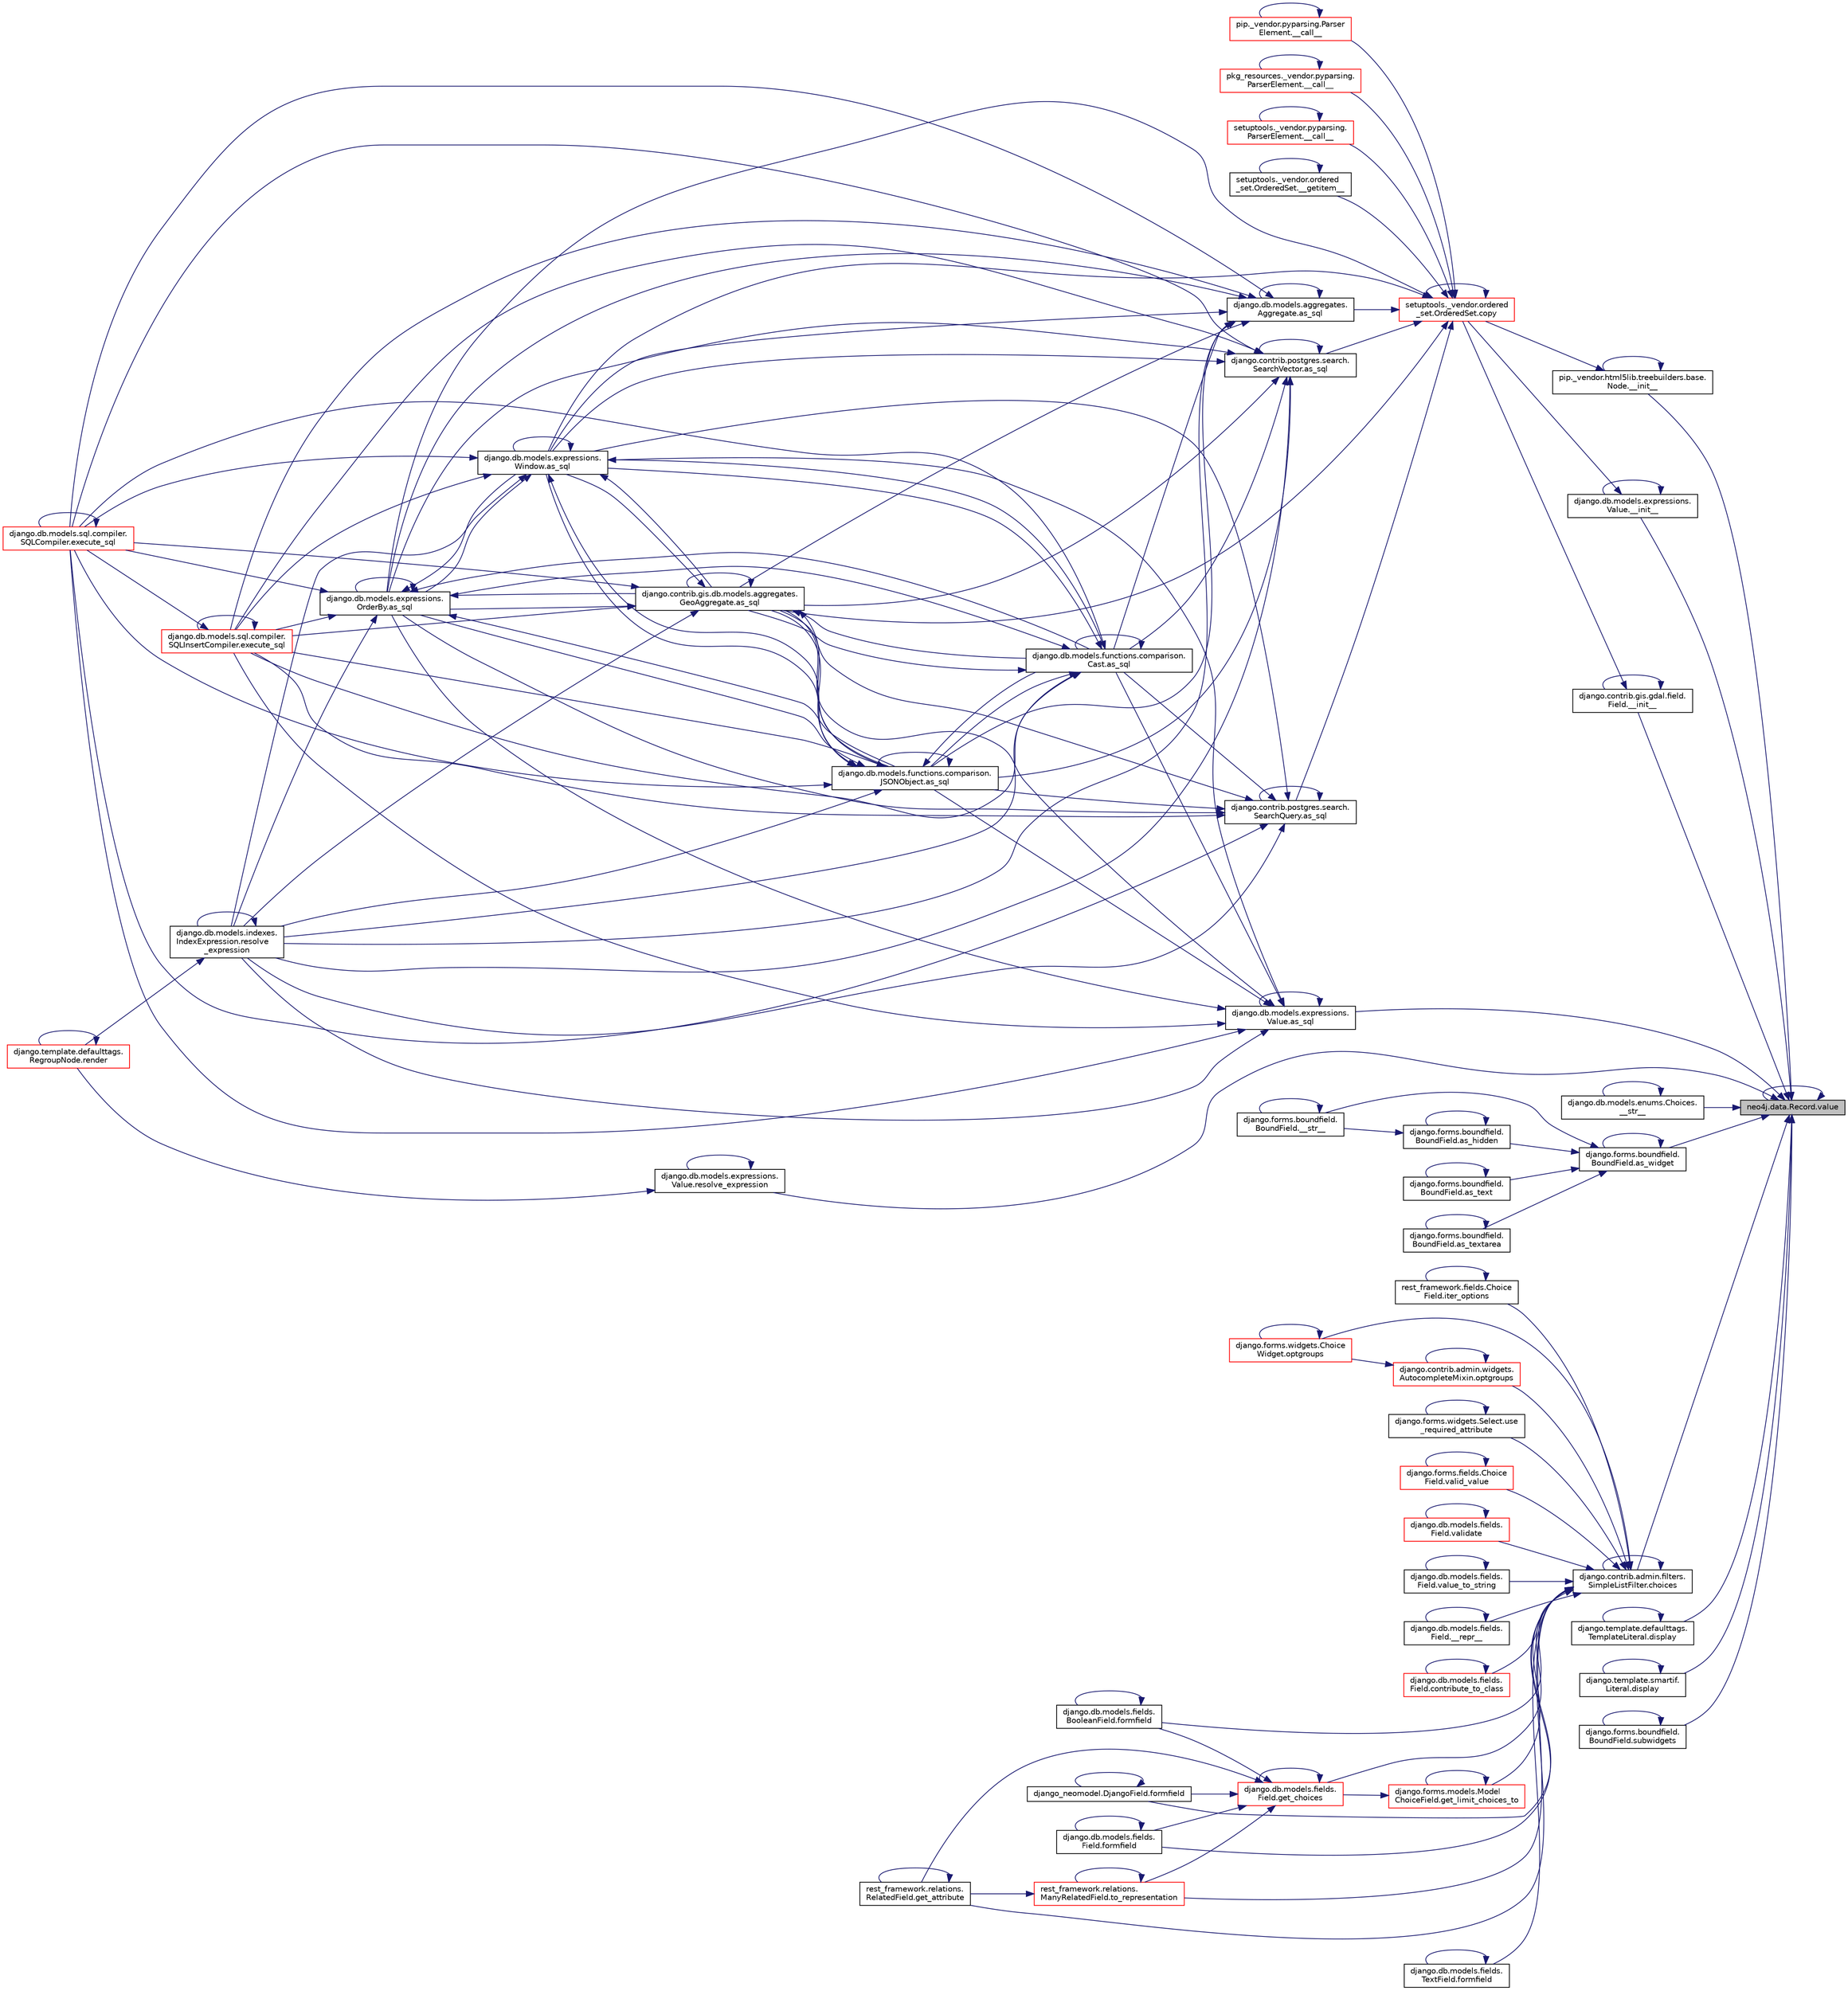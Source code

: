 digraph "neo4j.data.Record.value"
{
 // LATEX_PDF_SIZE
  edge [fontname="Helvetica",fontsize="10",labelfontname="Helvetica",labelfontsize="10"];
  node [fontname="Helvetica",fontsize="10",shape=record];
  rankdir="RL";
  Node1 [label="neo4j.data.Record.value",height=0.2,width=0.4,color="black", fillcolor="grey75", style="filled", fontcolor="black",tooltip=" "];
  Node1 -> Node2 [dir="back",color="midnightblue",fontsize="10",style="solid",fontname="Helvetica"];
  Node2 [label="django.contrib.gis.gdal.field.\lField.__init__",height=0.2,width=0.4,color="black", fillcolor="white", style="filled",URL="$d8/d65/classdjango_1_1contrib_1_1gis_1_1gdal_1_1field_1_1_field.html#a96f67c1998176e29fac02e002fdff997",tooltip=" "];
  Node2 -> Node2 [dir="back",color="midnightblue",fontsize="10",style="solid",fontname="Helvetica"];
  Node2 -> Node3 [dir="back",color="midnightblue",fontsize="10",style="solid",fontname="Helvetica"];
  Node3 [label="setuptools._vendor.ordered\l_set.OrderedSet.copy",height=0.2,width=0.4,color="red", fillcolor="white", style="filled",URL="$d0/d40/classsetuptools_1_1__vendor_1_1ordered__set_1_1_ordered_set.html#a84224c403039b9dac5d2794d85073053",tooltip=" "];
  Node3 -> Node4 [dir="back",color="midnightblue",fontsize="10",style="solid",fontname="Helvetica"];
  Node4 [label="pip._vendor.pyparsing.Parser\lElement.__call__",height=0.2,width=0.4,color="red", fillcolor="white", style="filled",URL="$df/d7f/classpip_1_1__vendor_1_1pyparsing_1_1_parser_element.html#ae345dfb10ea6a1e9c77120e86129ab16",tooltip=" "];
  Node4 -> Node4 [dir="back",color="midnightblue",fontsize="10",style="solid",fontname="Helvetica"];
  Node3 -> Node7 [dir="back",color="midnightblue",fontsize="10",style="solid",fontname="Helvetica"];
  Node7 [label="pkg_resources._vendor.pyparsing.\lParserElement.__call__",height=0.2,width=0.4,color="red", fillcolor="white", style="filled",URL="$de/df0/classpkg__resources_1_1__vendor_1_1pyparsing_1_1_parser_element.html#a43d9a7e720d29a80c49f63998712c9a5",tooltip=" "];
  Node7 -> Node7 [dir="back",color="midnightblue",fontsize="10",style="solid",fontname="Helvetica"];
  Node3 -> Node8 [dir="back",color="midnightblue",fontsize="10",style="solid",fontname="Helvetica"];
  Node8 [label="setuptools._vendor.pyparsing.\lParserElement.__call__",height=0.2,width=0.4,color="red", fillcolor="white", style="filled",URL="$d9/d25/classsetuptools_1_1__vendor_1_1pyparsing_1_1_parser_element.html#a7f154aa4d9339f88d2306325bf99b953",tooltip=" "];
  Node8 -> Node8 [dir="back",color="midnightblue",fontsize="10",style="solid",fontname="Helvetica"];
  Node3 -> Node9 [dir="back",color="midnightblue",fontsize="10",style="solid",fontname="Helvetica"];
  Node9 [label="setuptools._vendor.ordered\l_set.OrderedSet.__getitem__",height=0.2,width=0.4,color="black", fillcolor="white", style="filled",URL="$d0/d40/classsetuptools_1_1__vendor_1_1ordered__set_1_1_ordered_set.html#afa5d263824cc35374a0cf762672f68ae",tooltip=" "];
  Node9 -> Node9 [dir="back",color="midnightblue",fontsize="10",style="solid",fontname="Helvetica"];
  Node3 -> Node10 [dir="back",color="midnightblue",fontsize="10",style="solid",fontname="Helvetica"];
  Node10 [label="django.db.models.aggregates.\lAggregate.as_sql",height=0.2,width=0.4,color="black", fillcolor="white", style="filled",URL="$d7/d0c/classdjango_1_1db_1_1models_1_1aggregates_1_1_aggregate.html#a86af10d7994d4f7a535cb7476201db71",tooltip=" "];
  Node10 -> Node10 [dir="back",color="midnightblue",fontsize="10",style="solid",fontname="Helvetica"];
  Node10 -> Node11 [dir="back",color="midnightblue",fontsize="10",style="solid",fontname="Helvetica"];
  Node11 [label="django.db.models.functions.comparison.\lCast.as_sql",height=0.2,width=0.4,color="black", fillcolor="white", style="filled",URL="$dd/d3c/classdjango_1_1db_1_1models_1_1functions_1_1comparison_1_1_cast.html#a010e365ade29d50da0332d4f46b95cf0",tooltip=" "];
  Node11 -> Node11 [dir="back",color="midnightblue",fontsize="10",style="solid",fontname="Helvetica"];
  Node11 -> Node12 [dir="back",color="midnightblue",fontsize="10",style="solid",fontname="Helvetica"];
  Node12 [label="django.db.models.functions.comparison.\lJSONObject.as_sql",height=0.2,width=0.4,color="black", fillcolor="white", style="filled",URL="$db/d2f/classdjango_1_1db_1_1models_1_1functions_1_1comparison_1_1_j_s_o_n_object.html#a7ea48a9164c15f6c04fa1851987b0be4",tooltip=" "];
  Node12 -> Node11 [dir="back",color="midnightblue",fontsize="10",style="solid",fontname="Helvetica"];
  Node12 -> Node12 [dir="back",color="midnightblue",fontsize="10",style="solid",fontname="Helvetica"];
  Node12 -> Node13 [dir="back",color="midnightblue",fontsize="10",style="solid",fontname="Helvetica"];
  Node13 [label="django.contrib.gis.db.models.aggregates.\lGeoAggregate.as_sql",height=0.2,width=0.4,color="black", fillcolor="white", style="filled",URL="$df/dbe/classdjango_1_1contrib_1_1gis_1_1db_1_1models_1_1aggregates_1_1_geo_aggregate.html#a129bfb83cb8d965d40be63e974594fa7",tooltip=" "];
  Node13 -> Node11 [dir="back",color="midnightblue",fontsize="10",style="solid",fontname="Helvetica"];
  Node13 -> Node12 [dir="back",color="midnightblue",fontsize="10",style="solid",fontname="Helvetica"];
  Node13 -> Node13 [dir="back",color="midnightblue",fontsize="10",style="solid",fontname="Helvetica"];
  Node13 -> Node14 [dir="back",color="midnightblue",fontsize="10",style="solid",fontname="Helvetica"];
  Node14 [label="django.db.models.expressions.\lWindow.as_sql",height=0.2,width=0.4,color="black", fillcolor="white", style="filled",URL="$d6/d1c/classdjango_1_1db_1_1models_1_1expressions_1_1_window.html#a2a81a422e2884ef2026394b0f83416dc",tooltip=" "];
  Node14 -> Node11 [dir="back",color="midnightblue",fontsize="10",style="solid",fontname="Helvetica"];
  Node14 -> Node12 [dir="back",color="midnightblue",fontsize="10",style="solid",fontname="Helvetica"];
  Node14 -> Node13 [dir="back",color="midnightblue",fontsize="10",style="solid",fontname="Helvetica"];
  Node14 -> Node14 [dir="back",color="midnightblue",fontsize="10",style="solid",fontname="Helvetica"];
  Node14 -> Node15 [dir="back",color="midnightblue",fontsize="10",style="solid",fontname="Helvetica"];
  Node15 [label="django.db.models.expressions.\lOrderBy.as_sql",height=0.2,width=0.4,color="black", fillcolor="white", style="filled",URL="$da/d4d/classdjango_1_1db_1_1models_1_1expressions_1_1_order_by.html#a343064ad7cfdac310e95fd997ee6d4cc",tooltip=" "];
  Node15 -> Node11 [dir="back",color="midnightblue",fontsize="10",style="solid",fontname="Helvetica"];
  Node15 -> Node12 [dir="back",color="midnightblue",fontsize="10",style="solid",fontname="Helvetica"];
  Node15 -> Node13 [dir="back",color="midnightblue",fontsize="10",style="solid",fontname="Helvetica"];
  Node15 -> Node14 [dir="back",color="midnightblue",fontsize="10",style="solid",fontname="Helvetica"];
  Node15 -> Node15 [dir="back",color="midnightblue",fontsize="10",style="solid",fontname="Helvetica"];
  Node15 -> Node16 [dir="back",color="midnightblue",fontsize="10",style="solid",fontname="Helvetica"];
  Node16 [label="django.db.models.sql.compiler.\lSQLCompiler.execute_sql",height=0.2,width=0.4,color="red", fillcolor="white", style="filled",URL="$df/de2/classdjango_1_1db_1_1models_1_1sql_1_1compiler_1_1_s_q_l_compiler.html#a2547088c51124a0d09620d04cf56b050",tooltip=" "];
  Node16 -> Node16 [dir="back",color="midnightblue",fontsize="10",style="solid",fontname="Helvetica"];
  Node15 -> Node19 [dir="back",color="midnightblue",fontsize="10",style="solid",fontname="Helvetica"];
  Node19 [label="django.db.models.sql.compiler.\lSQLInsertCompiler.execute_sql",height=0.2,width=0.4,color="red", fillcolor="white", style="filled",URL="$dd/daa/classdjango_1_1db_1_1models_1_1sql_1_1compiler_1_1_s_q_l_insert_compiler.html#a2ebda5346b92962b6ac5ca8234bfeb42",tooltip=" "];
  Node19 -> Node16 [dir="back",color="midnightblue",fontsize="10",style="solid",fontname="Helvetica"];
  Node19 -> Node19 [dir="back",color="midnightblue",fontsize="10",style="solid",fontname="Helvetica"];
  Node15 -> Node20 [dir="back",color="midnightblue",fontsize="10",style="solid",fontname="Helvetica"];
  Node20 [label="django.db.models.indexes.\lIndexExpression.resolve\l_expression",height=0.2,width=0.4,color="black", fillcolor="white", style="filled",URL="$df/d4f/classdjango_1_1db_1_1models_1_1indexes_1_1_index_expression.html#ae39ac90454fba3ff53ac2d342cd5feea",tooltip=" "];
  Node20 -> Node21 [dir="back",color="midnightblue",fontsize="10",style="solid",fontname="Helvetica"];
  Node21 [label="django.template.defaulttags.\lRegroupNode.render",height=0.2,width=0.4,color="red", fillcolor="white", style="filled",URL="$da/d86/classdjango_1_1template_1_1defaulttags_1_1_regroup_node.html#a301b8a2fd8a69d413de73aa3065f73c6",tooltip=" "];
  Node21 -> Node21 [dir="back",color="midnightblue",fontsize="10",style="solid",fontname="Helvetica"];
  Node20 -> Node20 [dir="back",color="midnightblue",fontsize="10",style="solid",fontname="Helvetica"];
  Node14 -> Node16 [dir="back",color="midnightblue",fontsize="10",style="solid",fontname="Helvetica"];
  Node14 -> Node19 [dir="back",color="midnightblue",fontsize="10",style="solid",fontname="Helvetica"];
  Node14 -> Node20 [dir="back",color="midnightblue",fontsize="10",style="solid",fontname="Helvetica"];
  Node13 -> Node15 [dir="back",color="midnightblue",fontsize="10",style="solid",fontname="Helvetica"];
  Node13 -> Node16 [dir="back",color="midnightblue",fontsize="10",style="solid",fontname="Helvetica"];
  Node13 -> Node19 [dir="back",color="midnightblue",fontsize="10",style="solid",fontname="Helvetica"];
  Node13 -> Node20 [dir="back",color="midnightblue",fontsize="10",style="solid",fontname="Helvetica"];
  Node12 -> Node14 [dir="back",color="midnightblue",fontsize="10",style="solid",fontname="Helvetica"];
  Node12 -> Node15 [dir="back",color="midnightblue",fontsize="10",style="solid",fontname="Helvetica"];
  Node12 -> Node16 [dir="back",color="midnightblue",fontsize="10",style="solid",fontname="Helvetica"];
  Node12 -> Node19 [dir="back",color="midnightblue",fontsize="10",style="solid",fontname="Helvetica"];
  Node12 -> Node20 [dir="back",color="midnightblue",fontsize="10",style="solid",fontname="Helvetica"];
  Node11 -> Node13 [dir="back",color="midnightblue",fontsize="10",style="solid",fontname="Helvetica"];
  Node11 -> Node14 [dir="back",color="midnightblue",fontsize="10",style="solid",fontname="Helvetica"];
  Node11 -> Node15 [dir="back",color="midnightblue",fontsize="10",style="solid",fontname="Helvetica"];
  Node11 -> Node16 [dir="back",color="midnightblue",fontsize="10",style="solid",fontname="Helvetica"];
  Node11 -> Node19 [dir="back",color="midnightblue",fontsize="10",style="solid",fontname="Helvetica"];
  Node11 -> Node20 [dir="back",color="midnightblue",fontsize="10",style="solid",fontname="Helvetica"];
  Node10 -> Node12 [dir="back",color="midnightblue",fontsize="10",style="solid",fontname="Helvetica"];
  Node10 -> Node13 [dir="back",color="midnightblue",fontsize="10",style="solid",fontname="Helvetica"];
  Node10 -> Node14 [dir="back",color="midnightblue",fontsize="10",style="solid",fontname="Helvetica"];
  Node10 -> Node15 [dir="back",color="midnightblue",fontsize="10",style="solid",fontname="Helvetica"];
  Node10 -> Node16 [dir="back",color="midnightblue",fontsize="10",style="solid",fontname="Helvetica"];
  Node10 -> Node19 [dir="back",color="midnightblue",fontsize="10",style="solid",fontname="Helvetica"];
  Node10 -> Node20 [dir="back",color="midnightblue",fontsize="10",style="solid",fontname="Helvetica"];
  Node3 -> Node13 [dir="back",color="midnightblue",fontsize="10",style="solid",fontname="Helvetica"];
  Node3 -> Node24 [dir="back",color="midnightblue",fontsize="10",style="solid",fontname="Helvetica"];
  Node24 [label="django.contrib.postgres.search.\lSearchVector.as_sql",height=0.2,width=0.4,color="black", fillcolor="white", style="filled",URL="$d3/d9b/classdjango_1_1contrib_1_1postgres_1_1search_1_1_search_vector.html#a20b770d5d88a5d8d2c6b3f60feb66e07",tooltip=" "];
  Node24 -> Node11 [dir="back",color="midnightblue",fontsize="10",style="solid",fontname="Helvetica"];
  Node24 -> Node12 [dir="back",color="midnightblue",fontsize="10",style="solid",fontname="Helvetica"];
  Node24 -> Node13 [dir="back",color="midnightblue",fontsize="10",style="solid",fontname="Helvetica"];
  Node24 -> Node24 [dir="back",color="midnightblue",fontsize="10",style="solid",fontname="Helvetica"];
  Node24 -> Node14 [dir="back",color="midnightblue",fontsize="10",style="solid",fontname="Helvetica"];
  Node24 -> Node15 [dir="back",color="midnightblue",fontsize="10",style="solid",fontname="Helvetica"];
  Node24 -> Node16 [dir="back",color="midnightblue",fontsize="10",style="solid",fontname="Helvetica"];
  Node24 -> Node19 [dir="back",color="midnightblue",fontsize="10",style="solid",fontname="Helvetica"];
  Node24 -> Node20 [dir="back",color="midnightblue",fontsize="10",style="solid",fontname="Helvetica"];
  Node3 -> Node25 [dir="back",color="midnightblue",fontsize="10",style="solid",fontname="Helvetica"];
  Node25 [label="django.contrib.postgres.search.\lSearchQuery.as_sql",height=0.2,width=0.4,color="black", fillcolor="white", style="filled",URL="$d4/d5f/classdjango_1_1contrib_1_1postgres_1_1search_1_1_search_query.html#a08057a93d8da31c23329543b1d429539",tooltip=" "];
  Node25 -> Node11 [dir="back",color="midnightblue",fontsize="10",style="solid",fontname="Helvetica"];
  Node25 -> Node12 [dir="back",color="midnightblue",fontsize="10",style="solid",fontname="Helvetica"];
  Node25 -> Node13 [dir="back",color="midnightblue",fontsize="10",style="solid",fontname="Helvetica"];
  Node25 -> Node25 [dir="back",color="midnightblue",fontsize="10",style="solid",fontname="Helvetica"];
  Node25 -> Node14 [dir="back",color="midnightblue",fontsize="10",style="solid",fontname="Helvetica"];
  Node25 -> Node15 [dir="back",color="midnightblue",fontsize="10",style="solid",fontname="Helvetica"];
  Node25 -> Node16 [dir="back",color="midnightblue",fontsize="10",style="solid",fontname="Helvetica"];
  Node25 -> Node19 [dir="back",color="midnightblue",fontsize="10",style="solid",fontname="Helvetica"];
  Node25 -> Node20 [dir="back",color="midnightblue",fontsize="10",style="solid",fontname="Helvetica"];
  Node3 -> Node14 [dir="back",color="midnightblue",fontsize="10",style="solid",fontname="Helvetica"];
  Node3 -> Node15 [dir="back",color="midnightblue",fontsize="10",style="solid",fontname="Helvetica"];
  Node3 -> Node3 [dir="back",color="midnightblue",fontsize="10",style="solid",fontname="Helvetica"];
  Node1 -> Node556 [dir="back",color="midnightblue",fontsize="10",style="solid",fontname="Helvetica"];
  Node556 [label="pip._vendor.html5lib.treebuilders.base.\lNode.__init__",height=0.2,width=0.4,color="black", fillcolor="white", style="filled",URL="$d3/dfb/classpip_1_1__vendor_1_1html5lib_1_1treebuilders_1_1base_1_1_node.html#a9f688f4137f5f849e309ff56dfb7c307",tooltip=" "];
  Node556 -> Node556 [dir="back",color="midnightblue",fontsize="10",style="solid",fontname="Helvetica"];
  Node556 -> Node3 [dir="back",color="midnightblue",fontsize="10",style="solid",fontname="Helvetica"];
  Node1 -> Node557 [dir="back",color="midnightblue",fontsize="10",style="solid",fontname="Helvetica"];
  Node557 [label="django.db.models.expressions.\lValue.__init__",height=0.2,width=0.4,color="black", fillcolor="white", style="filled",URL="$d7/d08/classdjango_1_1db_1_1models_1_1expressions_1_1_value.html#acaffeacf7a048e264e01a40d233d7a9a",tooltip=" "];
  Node557 -> Node557 [dir="back",color="midnightblue",fontsize="10",style="solid",fontname="Helvetica"];
  Node557 -> Node3 [dir="back",color="midnightblue",fontsize="10",style="solid",fontname="Helvetica"];
  Node1 -> Node558 [dir="back",color="midnightblue",fontsize="10",style="solid",fontname="Helvetica"];
  Node558 [label="django.db.models.enums.Choices.\l__str__",height=0.2,width=0.4,color="black", fillcolor="white", style="filled",URL="$d1/de2/classdjango_1_1db_1_1models_1_1enums_1_1_choices.html#a5a9c9694f39ad650eca550c1f9857565",tooltip=" "];
  Node558 -> Node558 [dir="back",color="midnightblue",fontsize="10",style="solid",fontname="Helvetica"];
  Node1 -> Node559 [dir="back",color="midnightblue",fontsize="10",style="solid",fontname="Helvetica"];
  Node559 [label="django.db.models.expressions.\lValue.as_sql",height=0.2,width=0.4,color="black", fillcolor="white", style="filled",URL="$d7/d08/classdjango_1_1db_1_1models_1_1expressions_1_1_value.html#acc90c5ecacec2efbcc51ed19679b7a6b",tooltip=" "];
  Node559 -> Node559 [dir="back",color="midnightblue",fontsize="10",style="solid",fontname="Helvetica"];
  Node559 -> Node11 [dir="back",color="midnightblue",fontsize="10",style="solid",fontname="Helvetica"];
  Node559 -> Node12 [dir="back",color="midnightblue",fontsize="10",style="solid",fontname="Helvetica"];
  Node559 -> Node13 [dir="back",color="midnightblue",fontsize="10",style="solid",fontname="Helvetica"];
  Node559 -> Node14 [dir="back",color="midnightblue",fontsize="10",style="solid",fontname="Helvetica"];
  Node559 -> Node15 [dir="back",color="midnightblue",fontsize="10",style="solid",fontname="Helvetica"];
  Node559 -> Node16 [dir="back",color="midnightblue",fontsize="10",style="solid",fontname="Helvetica"];
  Node559 -> Node19 [dir="back",color="midnightblue",fontsize="10",style="solid",fontname="Helvetica"];
  Node559 -> Node20 [dir="back",color="midnightblue",fontsize="10",style="solid",fontname="Helvetica"];
  Node1 -> Node560 [dir="back",color="midnightblue",fontsize="10",style="solid",fontname="Helvetica"];
  Node560 [label="django.forms.boundfield.\lBoundField.as_widget",height=0.2,width=0.4,color="black", fillcolor="white", style="filled",URL="$da/d92/classdjango_1_1forms_1_1boundfield_1_1_bound_field.html#a9f7b96c719d13514f9f5890bc4154d0e",tooltip=" "];
  Node560 -> Node561 [dir="back",color="midnightblue",fontsize="10",style="solid",fontname="Helvetica"];
  Node561 [label="django.forms.boundfield.\lBoundField.__str__",height=0.2,width=0.4,color="black", fillcolor="white", style="filled",URL="$da/d92/classdjango_1_1forms_1_1boundfield_1_1_bound_field.html#aef5376be33b126ba2a62c9e40bfe6e98",tooltip=" "];
  Node561 -> Node561 [dir="back",color="midnightblue",fontsize="10",style="solid",fontname="Helvetica"];
  Node560 -> Node562 [dir="back",color="midnightblue",fontsize="10",style="solid",fontname="Helvetica"];
  Node562 [label="django.forms.boundfield.\lBoundField.as_hidden",height=0.2,width=0.4,color="black", fillcolor="white", style="filled",URL="$da/d92/classdjango_1_1forms_1_1boundfield_1_1_bound_field.html#a5a16f2c57046601792e0be41e7f11263",tooltip=" "];
  Node562 -> Node561 [dir="back",color="midnightblue",fontsize="10",style="solid",fontname="Helvetica"];
  Node562 -> Node562 [dir="back",color="midnightblue",fontsize="10",style="solid",fontname="Helvetica"];
  Node560 -> Node563 [dir="back",color="midnightblue",fontsize="10",style="solid",fontname="Helvetica"];
  Node563 [label="django.forms.boundfield.\lBoundField.as_text",height=0.2,width=0.4,color="black", fillcolor="white", style="filled",URL="$da/d92/classdjango_1_1forms_1_1boundfield_1_1_bound_field.html#ad72f30035f03fb13af90f3eca7802697",tooltip=" "];
  Node563 -> Node563 [dir="back",color="midnightblue",fontsize="10",style="solid",fontname="Helvetica"];
  Node560 -> Node564 [dir="back",color="midnightblue",fontsize="10",style="solid",fontname="Helvetica"];
  Node564 [label="django.forms.boundfield.\lBoundField.as_textarea",height=0.2,width=0.4,color="black", fillcolor="white", style="filled",URL="$da/d92/classdjango_1_1forms_1_1boundfield_1_1_bound_field.html#ae9c7d86d311e348382eb809fb1214b62",tooltip=" "];
  Node564 -> Node564 [dir="back",color="midnightblue",fontsize="10",style="solid",fontname="Helvetica"];
  Node560 -> Node560 [dir="back",color="midnightblue",fontsize="10",style="solid",fontname="Helvetica"];
  Node1 -> Node565 [dir="back",color="midnightblue",fontsize="10",style="solid",fontname="Helvetica"];
  Node565 [label="django.contrib.admin.filters.\lSimpleListFilter.choices",height=0.2,width=0.4,color="black", fillcolor="white", style="filled",URL="$d8/d1e/classdjango_1_1contrib_1_1admin_1_1filters_1_1_simple_list_filter.html#a0e43ccd6d895e294c99e48c1ca24ab38",tooltip=" "];
  Node565 -> Node523 [dir="back",color="midnightblue",fontsize="10",style="solid",fontname="Helvetica"];
  Node523 [label="django.db.models.fields.\lField.__repr__",height=0.2,width=0.4,color="black", fillcolor="white", style="filled",URL="$db/d75/classdjango_1_1db_1_1models_1_1fields_1_1_field.html#aa98ec326b9db5326bd90a43c78af96fb",tooltip=" "];
  Node523 -> Node523 [dir="back",color="midnightblue",fontsize="10",style="solid",fontname="Helvetica"];
  Node565 -> Node565 [dir="back",color="midnightblue",fontsize="10",style="solid",fontname="Helvetica"];
  Node565 -> Node524 [dir="back",color="midnightblue",fontsize="10",style="solid",fontname="Helvetica"];
  Node524 [label="django.db.models.fields.\lField.contribute_to_class",height=0.2,width=0.4,color="red", fillcolor="white", style="filled",URL="$db/d75/classdjango_1_1db_1_1models_1_1fields_1_1_field.html#acab2ae6fc6638ecd8714d5ef7b6ed404",tooltip=" "];
  Node524 -> Node524 [dir="back",color="midnightblue",fontsize="10",style="solid",fontname="Helvetica"];
  Node565 -> Node526 [dir="back",color="midnightblue",fontsize="10",style="solid",fontname="Helvetica"];
  Node526 [label="django.db.models.fields.\lBooleanField.formfield",height=0.2,width=0.4,color="black", fillcolor="white", style="filled",URL="$de/d82/classdjango_1_1db_1_1models_1_1fields_1_1_boolean_field.html#abbf5abc1018ef97f9f4bd5190ef537d4",tooltip=" "];
  Node526 -> Node526 [dir="back",color="midnightblue",fontsize="10",style="solid",fontname="Helvetica"];
  Node565 -> Node527 [dir="back",color="midnightblue",fontsize="10",style="solid",fontname="Helvetica"];
  Node527 [label="django.db.models.fields.\lTextField.formfield",height=0.2,width=0.4,color="black", fillcolor="white", style="filled",URL="$d4/d0d/classdjango_1_1db_1_1models_1_1fields_1_1_text_field.html#a3952164f50708619e5f756d053aae451",tooltip=" "];
  Node527 -> Node527 [dir="back",color="midnightblue",fontsize="10",style="solid",fontname="Helvetica"];
  Node565 -> Node528 [dir="back",color="midnightblue",fontsize="10",style="solid",fontname="Helvetica"];
  Node528 [label="django_neomodel.DjangoField.formfield",height=0.2,width=0.4,color="black", fillcolor="white", style="filled",URL="$da/d79/classdjango__neomodel_1_1_django_field.html#a0cd47370acfad09d34a68ebc232b227d",tooltip=" "];
  Node528 -> Node528 [dir="back",color="midnightblue",fontsize="10",style="solid",fontname="Helvetica"];
  Node565 -> Node529 [dir="back",color="midnightblue",fontsize="10",style="solid",fontname="Helvetica"];
  Node529 [label="django.db.models.fields.\lField.formfield",height=0.2,width=0.4,color="black", fillcolor="white", style="filled",URL="$db/d75/classdjango_1_1db_1_1models_1_1fields_1_1_field.html#ad7d7c2eb92e666a755e16ad82ba3a68e",tooltip=" "];
  Node529 -> Node529 [dir="back",color="midnightblue",fontsize="10",style="solid",fontname="Helvetica"];
  Node565 -> Node376 [dir="back",color="midnightblue",fontsize="10",style="solid",fontname="Helvetica"];
  Node376 [label="rest_framework.relations.\lRelatedField.get_attribute",height=0.2,width=0.4,color="black", fillcolor="white", style="filled",URL="$d4/d5c/classrest__framework_1_1relations_1_1_related_field.html#a7b4c46981d21c341076b09dbaaff3e01",tooltip=" "];
  Node376 -> Node376 [dir="back",color="midnightblue",fontsize="10",style="solid",fontname="Helvetica"];
  Node565 -> Node530 [dir="back",color="midnightblue",fontsize="10",style="solid",fontname="Helvetica"];
  Node530 [label="django.db.models.fields.\lField.get_choices",height=0.2,width=0.4,color="red", fillcolor="white", style="filled",URL="$db/d75/classdjango_1_1db_1_1models_1_1fields_1_1_field.html#a85f91acf6a3c18e62aaa24e8cceaf7db",tooltip=" "];
  Node530 -> Node526 [dir="back",color="midnightblue",fontsize="10",style="solid",fontname="Helvetica"];
  Node530 -> Node528 [dir="back",color="midnightblue",fontsize="10",style="solid",fontname="Helvetica"];
  Node530 -> Node529 [dir="back",color="midnightblue",fontsize="10",style="solid",fontname="Helvetica"];
  Node530 -> Node376 [dir="back",color="midnightblue",fontsize="10",style="solid",fontname="Helvetica"];
  Node530 -> Node530 [dir="back",color="midnightblue",fontsize="10",style="solid",fontname="Helvetica"];
  Node530 -> Node532 [dir="back",color="midnightblue",fontsize="10",style="solid",fontname="Helvetica"];
  Node532 [label="rest_framework.relations.\lManyRelatedField.to_representation",height=0.2,width=0.4,color="red", fillcolor="white", style="filled",URL="$d9/dc0/classrest__framework_1_1relations_1_1_many_related_field.html#a1e29b18cf21814880c7d7d93943eb10b",tooltip=" "];
  Node532 -> Node376 [dir="back",color="midnightblue",fontsize="10",style="solid",fontname="Helvetica"];
  Node532 -> Node532 [dir="back",color="midnightblue",fontsize="10",style="solid",fontname="Helvetica"];
  Node565 -> Node533 [dir="back",color="midnightblue",fontsize="10",style="solid",fontname="Helvetica"];
  Node533 [label="django.forms.models.Model\lChoiceField.get_limit_choices_to",height=0.2,width=0.4,color="red", fillcolor="white", style="filled",URL="$d9/d46/classdjango_1_1forms_1_1models_1_1_model_choice_field.html#aa7c92df6d979923188005978402e5c57",tooltip=" "];
  Node533 -> Node530 [dir="back",color="midnightblue",fontsize="10",style="solid",fontname="Helvetica"];
  Node533 -> Node533 [dir="back",color="midnightblue",fontsize="10",style="solid",fontname="Helvetica"];
  Node565 -> Node535 [dir="back",color="midnightblue",fontsize="10",style="solid",fontname="Helvetica"];
  Node535 [label="rest_framework.fields.Choice\lField.iter_options",height=0.2,width=0.4,color="black", fillcolor="white", style="filled",URL="$d2/dbe/classrest__framework_1_1fields_1_1_choice_field.html#a97c0e9144776aa796f46ccc527a21af7",tooltip=" "];
  Node535 -> Node535 [dir="back",color="midnightblue",fontsize="10",style="solid",fontname="Helvetica"];
  Node565 -> Node536 [dir="back",color="midnightblue",fontsize="10",style="solid",fontname="Helvetica"];
  Node536 [label="django.contrib.admin.widgets.\lAutocompleteMixin.optgroups",height=0.2,width=0.4,color="red", fillcolor="white", style="filled",URL="$de/d3c/classdjango_1_1contrib_1_1admin_1_1widgets_1_1_autocomplete_mixin.html#a8fecb93266bf420ef2ec7c5f6a553573",tooltip=" "];
  Node536 -> Node536 [dir="back",color="midnightblue",fontsize="10",style="solid",fontname="Helvetica"];
  Node536 -> Node537 [dir="back",color="midnightblue",fontsize="10",style="solid",fontname="Helvetica"];
  Node537 [label="django.forms.widgets.Choice\lWidget.optgroups",height=0.2,width=0.4,color="red", fillcolor="white", style="filled",URL="$d5/d18/classdjango_1_1forms_1_1widgets_1_1_choice_widget.html#a69d858bf11924e506b9973702d2ba075",tooltip=" "];
  Node537 -> Node537 [dir="back",color="midnightblue",fontsize="10",style="solid",fontname="Helvetica"];
  Node565 -> Node537 [dir="back",color="midnightblue",fontsize="10",style="solid",fontname="Helvetica"];
  Node565 -> Node532 [dir="back",color="midnightblue",fontsize="10",style="solid",fontname="Helvetica"];
  Node565 -> Node539 [dir="back",color="midnightblue",fontsize="10",style="solid",fontname="Helvetica"];
  Node539 [label="django.forms.widgets.Select.use\l_required_attribute",height=0.2,width=0.4,color="black", fillcolor="white", style="filled",URL="$d6/d91/classdjango_1_1forms_1_1widgets_1_1_select.html#a23061c65980fd471419b1523c98c67fc",tooltip=" "];
  Node539 -> Node539 [dir="back",color="midnightblue",fontsize="10",style="solid",fontname="Helvetica"];
  Node565 -> Node540 [dir="back",color="midnightblue",fontsize="10",style="solid",fontname="Helvetica"];
  Node540 [label="django.forms.fields.Choice\lField.valid_value",height=0.2,width=0.4,color="red", fillcolor="white", style="filled",URL="$de/d1b/classdjango_1_1forms_1_1fields_1_1_choice_field.html#ad879247d8c0e6a860cba8168504285b3",tooltip=" "];
  Node540 -> Node540 [dir="back",color="midnightblue",fontsize="10",style="solid",fontname="Helvetica"];
  Node565 -> Node546 [dir="back",color="midnightblue",fontsize="10",style="solid",fontname="Helvetica"];
  Node546 [label="django.db.models.fields.\lField.validate",height=0.2,width=0.4,color="red", fillcolor="white", style="filled",URL="$db/d75/classdjango_1_1db_1_1models_1_1fields_1_1_field.html#af2540ae86a9f481781605c27a279d410",tooltip=" "];
  Node546 -> Node546 [dir="back",color="midnightblue",fontsize="10",style="solid",fontname="Helvetica"];
  Node565 -> Node547 [dir="back",color="midnightblue",fontsize="10",style="solid",fontname="Helvetica"];
  Node547 [label="django.db.models.fields.\lField.value_to_string",height=0.2,width=0.4,color="black", fillcolor="white", style="filled",URL="$db/d75/classdjango_1_1db_1_1models_1_1fields_1_1_field.html#a131d6e507045e7dda386e18d1b2cc721",tooltip=" "];
  Node547 -> Node547 [dir="back",color="midnightblue",fontsize="10",style="solid",fontname="Helvetica"];
  Node1 -> Node566 [dir="back",color="midnightblue",fontsize="10",style="solid",fontname="Helvetica"];
  Node566 [label="django.template.defaulttags.\lTemplateLiteral.display",height=0.2,width=0.4,color="black", fillcolor="white", style="filled",URL="$de/d18/classdjango_1_1template_1_1defaulttags_1_1_template_literal.html#a29fd7333aee68a5963f3b0e70da267d2",tooltip=" "];
  Node566 -> Node566 [dir="back",color="midnightblue",fontsize="10",style="solid",fontname="Helvetica"];
  Node1 -> Node567 [dir="back",color="midnightblue",fontsize="10",style="solid",fontname="Helvetica"];
  Node567 [label="django.template.smartif.\lLiteral.display",height=0.2,width=0.4,color="black", fillcolor="white", style="filled",URL="$d0/d06/classdjango_1_1template_1_1smartif_1_1_literal.html#a6f5e2d00f4115e2bc8519771b2b6567d",tooltip=" "];
  Node567 -> Node567 [dir="back",color="midnightblue",fontsize="10",style="solid",fontname="Helvetica"];
  Node1 -> Node568 [dir="back",color="midnightblue",fontsize="10",style="solid",fontname="Helvetica"];
  Node568 [label="django.db.models.expressions.\lValue.resolve_expression",height=0.2,width=0.4,color="black", fillcolor="white", style="filled",URL="$d7/d08/classdjango_1_1db_1_1models_1_1expressions_1_1_value.html#ac8ce48b3bce4afe27ddcf44b34934e8e",tooltip=" "];
  Node568 -> Node21 [dir="back",color="midnightblue",fontsize="10",style="solid",fontname="Helvetica"];
  Node568 -> Node568 [dir="back",color="midnightblue",fontsize="10",style="solid",fontname="Helvetica"];
  Node1 -> Node330 [dir="back",color="midnightblue",fontsize="10",style="solid",fontname="Helvetica"];
  Node330 [label="django.forms.boundfield.\lBoundField.subwidgets",height=0.2,width=0.4,color="black", fillcolor="white", style="filled",URL="$da/d92/classdjango_1_1forms_1_1boundfield_1_1_bound_field.html#a1367d359203b669735a2c747a5579250",tooltip=" "];
  Node330 -> Node330 [dir="back",color="midnightblue",fontsize="10",style="solid",fontname="Helvetica"];
  Node1 -> Node1 [dir="back",color="midnightblue",fontsize="10",style="solid",fontname="Helvetica"];
}
